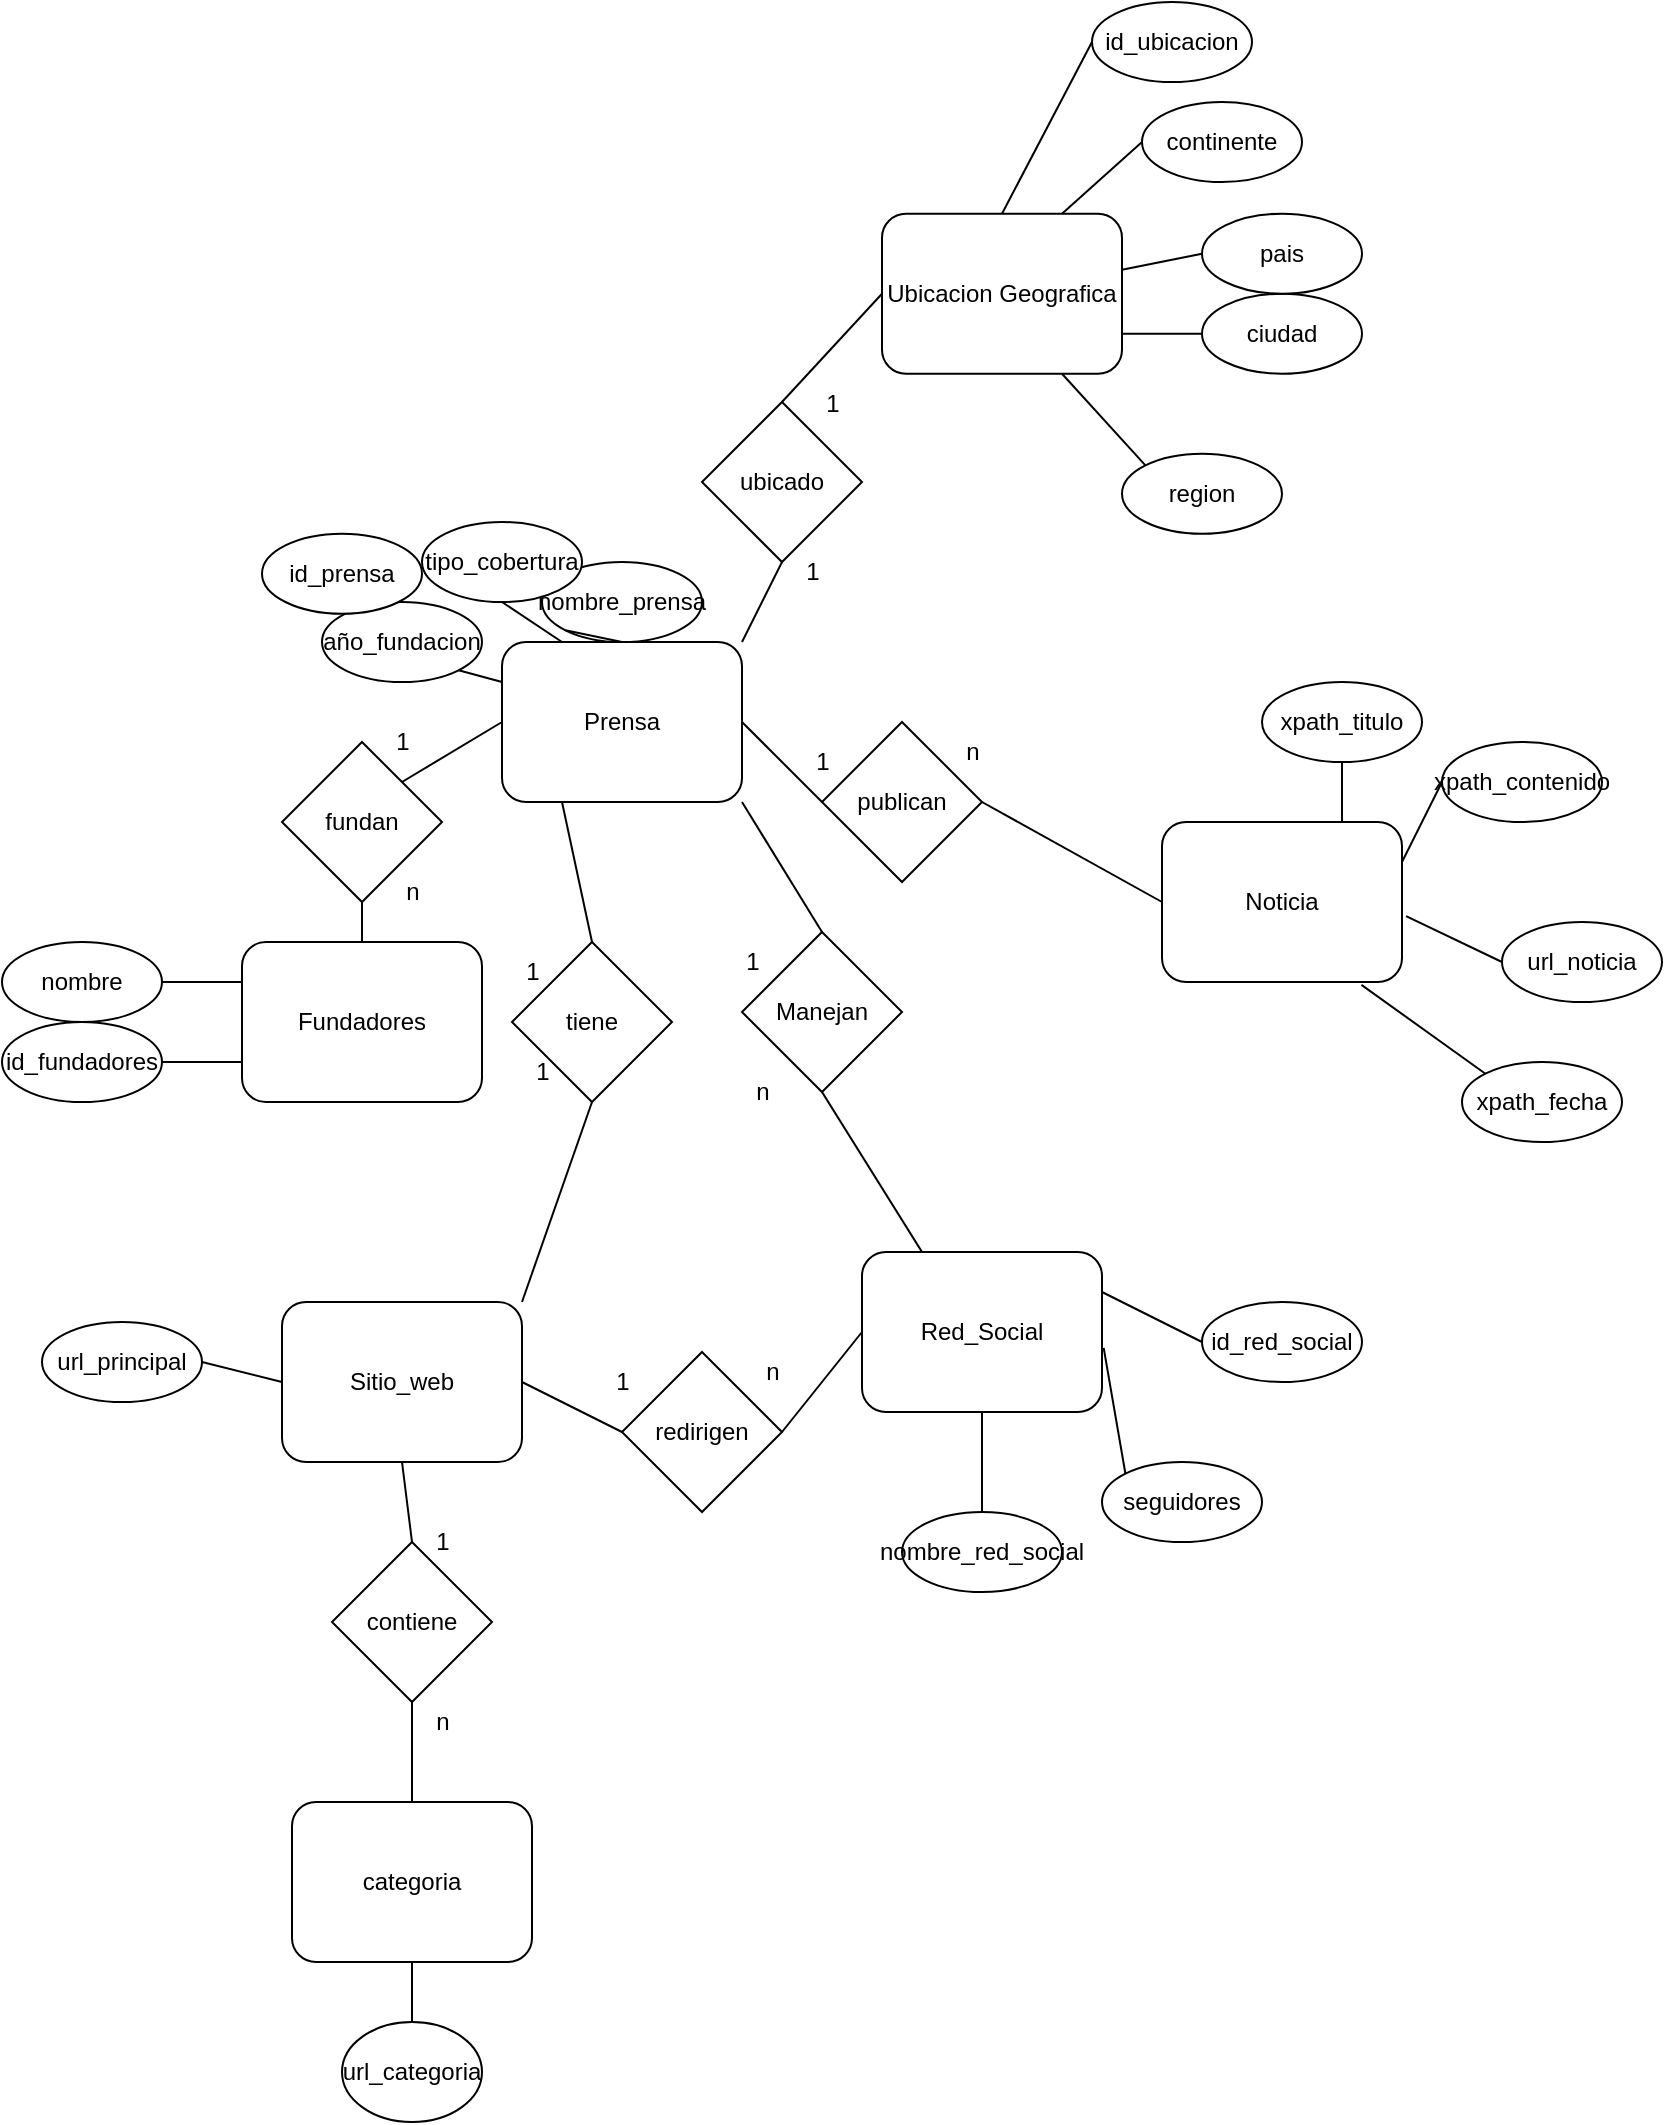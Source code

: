 <mxfile>
    <diagram id="XLQ9ZA8FXm9MJyRXNUf3" name="Page-1">
        <mxGraphModel dx="1318" dy="1760" grid="1" gridSize="10" guides="1" tooltips="1" connect="1" arrows="1" fold="1" page="1" pageScale="1" pageWidth="850" pageHeight="1100" math="0" shadow="0">
            <root>
                <mxCell id="0"/>
                <mxCell id="1" parent="0"/>
                <mxCell id="3" value="nombre_prensa" style="ellipse;whiteSpace=wrap;html=1;" parent="1" vertex="1">
                    <mxGeometry x="110" y="50" width="80" height="40" as="geometry"/>
                </mxCell>
                <mxCell id="5" value="ciudad" style="ellipse;whiteSpace=wrap;html=1;" parent="1" vertex="1">
                    <mxGeometry x="440" y="-84.14" width="80" height="40" as="geometry"/>
                </mxCell>
                <mxCell id="6" value="region" style="ellipse;whiteSpace=wrap;html=1;" parent="1" vertex="1">
                    <mxGeometry x="400" y="-4.14" width="80" height="40" as="geometry"/>
                </mxCell>
                <mxCell id="7" value="pais" style="ellipse;whiteSpace=wrap;html=1;" parent="1" vertex="1">
                    <mxGeometry x="440" y="-124.14" width="80" height="40" as="geometry"/>
                </mxCell>
                <mxCell id="8" value="continente" style="ellipse;whiteSpace=wrap;html=1;" parent="1" vertex="1">
                    <mxGeometry x="410" y="-180" width="80" height="40" as="geometry"/>
                </mxCell>
                <mxCell id="13" value="nombre" style="ellipse;whiteSpace=wrap;html=1;" parent="1" vertex="1">
                    <mxGeometry x="-160" y="240" width="80" height="40" as="geometry"/>
                </mxCell>
                <mxCell id="14" value="Fundadores" style="rounded=1;whiteSpace=wrap;html=1;" parent="1" vertex="1">
                    <mxGeometry x="-40" y="240" width="120" height="80" as="geometry"/>
                </mxCell>
                <mxCell id="42" style="edgeStyle=none;html=1;exitX=0.25;exitY=0;exitDx=0;exitDy=0;entryX=0.5;entryY=1;entryDx=0;entryDy=0;strokeColor=none;" parent="1" source="17" target="20" edge="1">
                    <mxGeometry relative="1" as="geometry"/>
                </mxCell>
                <mxCell id="17" value="Prensa" style="rounded=1;whiteSpace=wrap;html=1;" parent="1" vertex="1">
                    <mxGeometry x="90" y="90" width="120" height="80" as="geometry"/>
                </mxCell>
                <mxCell id="19" value="año_fundacion" style="ellipse;whiteSpace=wrap;html=1;" parent="1" vertex="1">
                    <mxGeometry y="70" width="80" height="40" as="geometry"/>
                </mxCell>
                <mxCell id="20" value="tipo_cobertura" style="ellipse;whiteSpace=wrap;html=1;" parent="1" vertex="1">
                    <mxGeometry x="50" y="30" width="80" height="40" as="geometry"/>
                </mxCell>
                <mxCell id="23" value="Ubicacion Geografica" style="rounded=1;whiteSpace=wrap;html=1;" parent="1" vertex="1">
                    <mxGeometry x="280" y="-124.14" width="120" height="80" as="geometry"/>
                </mxCell>
                <mxCell id="25" value="Red_Social" style="rounded=1;whiteSpace=wrap;html=1;" parent="1" vertex="1">
                    <mxGeometry x="270" y="395" width="120" height="80" as="geometry"/>
                </mxCell>
                <mxCell id="26" value="nombre_red_social" style="ellipse;whiteSpace=wrap;html=1;" parent="1" vertex="1">
                    <mxGeometry x="290" y="525" width="80" height="40" as="geometry"/>
                </mxCell>
                <mxCell id="28" value="id_fundadores" style="ellipse;whiteSpace=wrap;html=1;" parent="1" vertex="1">
                    <mxGeometry x="-160" y="280" width="80" height="40" as="geometry"/>
                </mxCell>
                <mxCell id="33" value="" style="endArrow=none;html=1;entryX=0.5;entryY=0;entryDx=0;entryDy=0;exitX=0.5;exitY=1;exitDx=0;exitDy=0;" parent="1" source="25" target="26" edge="1">
                    <mxGeometry width="50" height="50" relative="1" as="geometry">
                        <mxPoint x="490.0" y="295" as="sourcePoint"/>
                        <mxPoint x="510.0" y="285" as="targetPoint"/>
                    </mxGeometry>
                </mxCell>
                <mxCell id="35" value="" style="endArrow=none;html=1;entryX=0;entryY=0.5;entryDx=0;entryDy=0;exitX=0.75;exitY=0;exitDx=0;exitDy=0;" parent="1" source="23" target="8" edge="1">
                    <mxGeometry width="50" height="50" relative="1" as="geometry">
                        <mxPoint x="330" y="-114.14" as="sourcePoint"/>
                        <mxPoint x="411.716" y="-169.998" as="targetPoint"/>
                    </mxGeometry>
                </mxCell>
                <mxCell id="36" value="" style="endArrow=none;html=1;entryX=0;entryY=0.5;entryDx=0;entryDy=0;" parent="1" source="23" target="7" edge="1">
                    <mxGeometry width="50" height="50" relative="1" as="geometry">
                        <mxPoint x="380" y="-114.14" as="sourcePoint"/>
                        <mxPoint x="421.716" y="-159.998" as="targetPoint"/>
                    </mxGeometry>
                </mxCell>
                <mxCell id="37" value="" style="endArrow=none;html=1;entryX=0;entryY=0.5;entryDx=0;entryDy=0;exitX=1;exitY=0.75;exitDx=0;exitDy=0;" parent="1" source="23" target="5" edge="1">
                    <mxGeometry width="50" height="50" relative="1" as="geometry">
                        <mxPoint x="410" y="-86.14" as="sourcePoint"/>
                        <mxPoint x="450" y="-94.14" as="targetPoint"/>
                    </mxGeometry>
                </mxCell>
                <mxCell id="39" value="" style="endArrow=none;html=1;entryX=0.75;entryY=1;entryDx=0;entryDy=0;exitX=0;exitY=0;exitDx=0;exitDy=0;" parent="1" source="6" target="23" edge="1">
                    <mxGeometry width="50" height="50" relative="1" as="geometry">
                        <mxPoint x="420" y="-76.14" as="sourcePoint"/>
                        <mxPoint x="460" y="-84.14" as="targetPoint"/>
                    </mxGeometry>
                </mxCell>
                <mxCell id="40" value="" style="endArrow=none;html=1;entryX=1;entryY=1;entryDx=0;entryDy=0;exitX=0;exitY=0.25;exitDx=0;exitDy=0;" parent="1" source="17" target="19" edge="1">
                    <mxGeometry width="50" height="50" relative="1" as="geometry">
                        <mxPoint x="10" y="400" as="sourcePoint"/>
                        <mxPoint x="60" y="350" as="targetPoint"/>
                    </mxGeometry>
                </mxCell>
                <mxCell id="43" value="" style="endArrow=none;html=1;entryX=0.5;entryY=1;entryDx=0;entryDy=0;exitX=0.25;exitY=0;exitDx=0;exitDy=0;" parent="1" source="17" target="20" edge="1">
                    <mxGeometry width="50" height="50" relative="1" as="geometry">
                        <mxPoint x="160" y="115.86" as="sourcePoint"/>
                        <mxPoint x="108.284" y="70.002" as="targetPoint"/>
                    </mxGeometry>
                </mxCell>
                <mxCell id="45" value="" style="endArrow=none;html=1;entryX=0;entryY=1;entryDx=0;entryDy=0;exitX=0.5;exitY=0;exitDx=0;exitDy=0;" parent="1" source="17" target="3" edge="1">
                    <mxGeometry width="50" height="50" relative="1" as="geometry">
                        <mxPoint x="301.72" y="149.86" as="sourcePoint"/>
                        <mxPoint x="250.004" y="104.002" as="targetPoint"/>
                    </mxGeometry>
                </mxCell>
                <mxCell id="46" value="" style="endArrow=none;html=1;entryX=1;entryY=0.5;entryDx=0;entryDy=0;exitX=0;exitY=0.25;exitDx=0;exitDy=0;" parent="1" source="14" target="13" edge="1">
                    <mxGeometry width="50" height="50" relative="1" as="geometry">
                        <mxPoint x="11.72" y="230" as="sourcePoint"/>
                        <mxPoint x="-39.996" y="184.142" as="targetPoint"/>
                    </mxGeometry>
                </mxCell>
                <mxCell id="47" value="" style="endArrow=none;html=1;entryX=1;entryY=0.5;entryDx=0;entryDy=0;exitX=0;exitY=0.75;exitDx=0;exitDy=0;" parent="1" source="14" target="28" edge="1">
                    <mxGeometry width="50" height="50" relative="1" as="geometry">
                        <mxPoint x="-30" y="270" as="sourcePoint"/>
                        <mxPoint x="-70" y="270" as="targetPoint"/>
                    </mxGeometry>
                </mxCell>
                <mxCell id="54" value="Noticia" style="rounded=1;whiteSpace=wrap;html=1;" parent="1" vertex="1">
                    <mxGeometry x="420" y="180" width="120" height="80" as="geometry"/>
                </mxCell>
                <mxCell id="55" value="url_noticia" style="ellipse;whiteSpace=wrap;html=1;" parent="1" vertex="1">
                    <mxGeometry x="590" y="230" width="80" height="40" as="geometry"/>
                </mxCell>
                <mxCell id="57" value="" style="endArrow=none;html=1;entryX=0;entryY=0.5;entryDx=0;entryDy=0;exitX=1.017;exitY=0.588;exitDx=0;exitDy=0;exitPerimeter=0;" parent="1" source="54" target="55" edge="1">
                    <mxGeometry width="50" height="50" relative="1" as="geometry">
                        <mxPoint x="440" y="170" as="sourcePoint"/>
                        <mxPoint x="418.57" y="115" as="targetPoint"/>
                    </mxGeometry>
                </mxCell>
                <mxCell id="58" value="xpath_fecha" style="ellipse;whiteSpace=wrap;html=1;" parent="1" vertex="1">
                    <mxGeometry x="570" y="300" width="80" height="40" as="geometry"/>
                </mxCell>
                <mxCell id="59" value="xpath_titulo" style="ellipse;whiteSpace=wrap;html=1;" parent="1" vertex="1">
                    <mxGeometry x="470" y="110" width="80" height="40" as="geometry"/>
                </mxCell>
                <mxCell id="60" value="xpath_contenido" style="ellipse;whiteSpace=wrap;html=1;" parent="1" vertex="1">
                    <mxGeometry x="560" y="140" width="80" height="40" as="geometry"/>
                </mxCell>
                <mxCell id="62" value="" style="endArrow=none;html=1;entryX=0;entryY=0;entryDx=0;entryDy=0;exitX=0.831;exitY=1.018;exitDx=0;exitDy=0;exitPerimeter=0;" parent="1" source="54" target="58" edge="1">
                    <mxGeometry width="50" height="50" relative="1" as="geometry">
                        <mxPoint x="530" y="260" as="sourcePoint"/>
                        <mxPoint x="430.0" y="160.0" as="targetPoint"/>
                    </mxGeometry>
                </mxCell>
                <mxCell id="65" value="" style="endArrow=none;html=1;entryX=0.5;entryY=1;entryDx=0;entryDy=0;exitX=0.75;exitY=0;exitDx=0;exitDy=0;" parent="1" source="54" target="59" edge="1">
                    <mxGeometry width="50" height="50" relative="1" as="geometry">
                        <mxPoint x="525.96" y="172.2" as="sourcePoint"/>
                        <mxPoint x="494.04" y="150" as="targetPoint"/>
                    </mxGeometry>
                </mxCell>
                <mxCell id="66" value="" style="endArrow=none;html=1;entryX=1;entryY=0.25;entryDx=0;entryDy=0;exitX=0;exitY=0.5;exitDx=0;exitDy=0;" parent="1" source="60" target="54" edge="1">
                    <mxGeometry width="50" height="50" relative="1" as="geometry">
                        <mxPoint x="581.92" y="220" as="sourcePoint"/>
                        <mxPoint x="550.0" y="197.8" as="targetPoint"/>
                    </mxGeometry>
                </mxCell>
                <mxCell id="68" value="fundan" style="rhombus;whiteSpace=wrap;html=1;" parent="1" vertex="1">
                    <mxGeometry x="-20" y="140" width="80" height="80" as="geometry"/>
                </mxCell>
                <mxCell id="70" value="" style="endArrow=none;html=1;exitX=0.5;exitY=0;exitDx=0;exitDy=0;entryX=0.5;entryY=1;entryDx=0;entryDy=0;" parent="1" source="14" target="68" edge="1">
                    <mxGeometry width="50" height="50" relative="1" as="geometry">
                        <mxPoint x="130" y="100" as="sourcePoint"/>
                        <mxPoint x="70" y="230" as="targetPoint"/>
                    </mxGeometry>
                </mxCell>
                <mxCell id="72" value="" style="endArrow=none;html=1;entryX=1;entryY=0;entryDx=0;entryDy=0;exitX=0;exitY=0.5;exitDx=0;exitDy=0;" parent="1" source="17" target="68" edge="1">
                    <mxGeometry width="50" height="50" relative="1" as="geometry">
                        <mxPoint x="100" y="120" as="sourcePoint"/>
                        <mxPoint x="78.284" y="114.142" as="targetPoint"/>
                    </mxGeometry>
                </mxCell>
                <mxCell id="73" value="n" style="text;html=1;align=center;verticalAlign=middle;resizable=0;points=[];autosize=1;strokeColor=none;fillColor=none;" parent="1" vertex="1">
                    <mxGeometry x="30" y="200" width="30" height="30" as="geometry"/>
                </mxCell>
                <mxCell id="76" value="Manejan" style="rhombus;whiteSpace=wrap;html=1;" parent="1" vertex="1">
                    <mxGeometry x="210" y="235" width="80" height="80" as="geometry"/>
                </mxCell>
                <mxCell id="78" value="" style="endArrow=none;html=1;entryX=0.5;entryY=1;entryDx=0;entryDy=0;exitX=0.25;exitY=0;exitDx=0;exitDy=0;" parent="1" source="25" target="76" edge="1">
                    <mxGeometry width="50" height="50" relative="1" as="geometry">
                        <mxPoint x="370" y="200" as="sourcePoint"/>
                        <mxPoint x="358.08" y="167.8" as="targetPoint"/>
                    </mxGeometry>
                </mxCell>
                <mxCell id="80" value="" style="endArrow=none;html=1;entryX=0.5;entryY=0;entryDx=0;entryDy=0;exitX=1;exitY=1;exitDx=0;exitDy=0;" parent="1" source="17" target="76" edge="1">
                    <mxGeometry width="50" height="50" relative="1" as="geometry">
                        <mxPoint x="270" y="410" as="sourcePoint"/>
                        <mxPoint x="240" y="330" as="targetPoint"/>
                    </mxGeometry>
                </mxCell>
                <mxCell id="81" value="n" style="text;html=1;align=center;verticalAlign=middle;resizable=0;points=[];autosize=1;strokeColor=none;fillColor=none;" parent="1" vertex="1">
                    <mxGeometry x="205" y="300" width="30" height="30" as="geometry"/>
                </mxCell>
                <mxCell id="82" value="1" style="text;html=1;align=center;verticalAlign=middle;resizable=0;points=[];autosize=1;strokeColor=none;fillColor=none;" parent="1" vertex="1">
                    <mxGeometry x="200" y="235" width="30" height="30" as="geometry"/>
                </mxCell>
                <mxCell id="85" value="1" style="text;html=1;align=center;verticalAlign=middle;resizable=0;points=[];autosize=1;strokeColor=none;fillColor=none;" parent="1" vertex="1">
                    <mxGeometry x="25" y="125" width="30" height="30" as="geometry"/>
                </mxCell>
                <mxCell id="88" value="ubicado" style="rhombus;whiteSpace=wrap;html=1;" parent="1" vertex="1">
                    <mxGeometry x="190" y="-30" width="80" height="80" as="geometry"/>
                </mxCell>
                <mxCell id="90" value="" style="endArrow=none;html=1;entryX=0.5;entryY=1;entryDx=0;entryDy=0;" parent="1" target="88" edge="1">
                    <mxGeometry width="50" height="50" relative="1" as="geometry">
                        <mxPoint x="210" y="90" as="sourcePoint"/>
                        <mxPoint x="220" y="260" as="targetPoint"/>
                    </mxGeometry>
                </mxCell>
                <mxCell id="92" value="" style="endArrow=none;html=1;entryX=0;entryY=0.5;entryDx=0;entryDy=0;exitX=0.5;exitY=0;exitDx=0;exitDy=0;" parent="1" source="88" target="23" edge="1">
                    <mxGeometry width="50" height="50" relative="1" as="geometry">
                        <mxPoint x="220" y="100" as="sourcePoint"/>
                        <mxPoint x="240" y="60" as="targetPoint"/>
                    </mxGeometry>
                </mxCell>
                <mxCell id="93" value="1" style="text;html=1;align=center;verticalAlign=middle;resizable=0;points=[];autosize=1;strokeColor=none;fillColor=none;" parent="1" vertex="1">
                    <mxGeometry x="240" y="-44.14" width="30" height="30" as="geometry"/>
                </mxCell>
                <mxCell id="94" value="1" style="text;html=1;align=center;verticalAlign=middle;resizable=0;points=[];autosize=1;strokeColor=none;fillColor=none;" parent="1" vertex="1">
                    <mxGeometry x="230" y="40" width="30" height="30" as="geometry"/>
                </mxCell>
                <mxCell id="96" value="publican" style="rhombus;whiteSpace=wrap;html=1;" parent="1" vertex="1">
                    <mxGeometry x="250" y="130" width="80" height="80" as="geometry"/>
                </mxCell>
                <mxCell id="98" value="" style="endArrow=none;html=1;entryX=0;entryY=0.5;entryDx=0;entryDy=0;exitX=1;exitY=0.5;exitDx=0;exitDy=0;" parent="1" source="17" target="96" edge="1">
                    <mxGeometry width="50" height="50" relative="1" as="geometry">
                        <mxPoint x="220" y="100" as="sourcePoint"/>
                        <mxPoint x="240" y="60" as="targetPoint"/>
                    </mxGeometry>
                </mxCell>
                <mxCell id="99" value="" style="endArrow=none;html=1;entryX=0;entryY=0.5;entryDx=0;entryDy=0;" parent="1" target="54" edge="1">
                    <mxGeometry width="50" height="50" relative="1" as="geometry">
                        <mxPoint x="330" y="170" as="sourcePoint"/>
                        <mxPoint x="260" y="180" as="targetPoint"/>
                    </mxGeometry>
                </mxCell>
                <mxCell id="100" value="1" style="text;html=1;align=center;verticalAlign=middle;resizable=0;points=[];autosize=1;strokeColor=none;fillColor=none;" parent="1" vertex="1">
                    <mxGeometry x="235" y="135" width="30" height="30" as="geometry"/>
                </mxCell>
                <mxCell id="101" value="n" style="text;html=1;align=center;verticalAlign=middle;resizable=0;points=[];autosize=1;strokeColor=none;fillColor=none;" parent="1" vertex="1">
                    <mxGeometry x="310" y="130" width="30" height="30" as="geometry"/>
                </mxCell>
                <mxCell id="104" value="seguidores" style="ellipse;whiteSpace=wrap;html=1;" parent="1" vertex="1">
                    <mxGeometry x="390" y="500" width="80" height="40" as="geometry"/>
                </mxCell>
                <mxCell id="105" value="" style="endArrow=none;html=1;entryX=0;entryY=0;entryDx=0;entryDy=0;exitX=1.007;exitY=0.599;exitDx=0;exitDy=0;exitPerimeter=0;" parent="1" source="25" target="104" edge="1">
                    <mxGeometry width="50" height="50" relative="1" as="geometry">
                        <mxPoint x="388" y="487" as="sourcePoint"/>
                        <mxPoint x="420" y="525" as="targetPoint"/>
                    </mxGeometry>
                </mxCell>
                <mxCell id="106" value="categoria" style="rounded=1;whiteSpace=wrap;html=1;" parent="1" vertex="1">
                    <mxGeometry x="-15" y="670" width="120" height="80" as="geometry"/>
                </mxCell>
                <mxCell id="107" value="url_categoria" style="ellipse;whiteSpace=wrap;html=1;" parent="1" vertex="1">
                    <mxGeometry x="10" y="780" width="70" height="50" as="geometry"/>
                </mxCell>
                <mxCell id="108" value="Sitio_web" style="rounded=1;whiteSpace=wrap;html=1;" parent="1" vertex="1">
                    <mxGeometry x="-20" y="420" width="120" height="80" as="geometry"/>
                </mxCell>
                <mxCell id="109" value="redirigen" style="rhombus;whiteSpace=wrap;html=1;" parent="1" vertex="1">
                    <mxGeometry x="150" y="445" width="80" height="80" as="geometry"/>
                </mxCell>
                <mxCell id="110" value="tiene" style="rhombus;whiteSpace=wrap;html=1;" parent="1" vertex="1">
                    <mxGeometry x="95" y="240" width="80" height="80" as="geometry"/>
                </mxCell>
                <mxCell id="111" value="1" style="text;html=1;align=center;verticalAlign=middle;resizable=0;points=[];autosize=1;strokeColor=none;fillColor=none;" parent="1" vertex="1">
                    <mxGeometry x="90" y="240" width="30" height="30" as="geometry"/>
                </mxCell>
                <mxCell id="112" value="1" style="text;html=1;align=center;verticalAlign=middle;resizable=0;points=[];autosize=1;strokeColor=none;fillColor=none;" parent="1" vertex="1">
                    <mxGeometry x="95" y="290" width="30" height="30" as="geometry"/>
                </mxCell>
                <mxCell id="113" value="" style="endArrow=none;html=1;entryX=0.5;entryY=0;entryDx=0;entryDy=0;exitX=0.25;exitY=1;exitDx=0;exitDy=0;" parent="1" source="17" target="110" edge="1">
                    <mxGeometry width="50" height="50" relative="1" as="geometry">
                        <mxPoint x="200.92" y="183.76" as="sourcePoint"/>
                        <mxPoint x="260" y="245" as="targetPoint"/>
                    </mxGeometry>
                </mxCell>
                <mxCell id="115" value="" style="endArrow=none;html=1;entryX=1;entryY=0;entryDx=0;entryDy=0;exitX=0.5;exitY=1;exitDx=0;exitDy=0;" parent="1" source="110" target="108" edge="1">
                    <mxGeometry width="50" height="50" relative="1" as="geometry">
                        <mxPoint x="130" y="180" as="sourcePoint"/>
                        <mxPoint x="145" y="250" as="targetPoint"/>
                    </mxGeometry>
                </mxCell>
                <mxCell id="117" value="" style="endArrow=none;html=1;entryX=0;entryY=0.5;entryDx=0;entryDy=0;exitX=1;exitY=0.5;exitDx=0;exitDy=0;startArrow=none;" parent="1" source="109" target="25" edge="1">
                    <mxGeometry width="50" height="50" relative="1" as="geometry">
                        <mxPoint x="250" y="465" as="sourcePoint"/>
                        <mxPoint x="260" y="325" as="targetPoint"/>
                    </mxGeometry>
                </mxCell>
                <mxCell id="118" value="" style="endArrow=none;html=1;entryX=0;entryY=0.5;entryDx=0;entryDy=0;exitX=1;exitY=0.5;exitDx=0;exitDy=0;" parent="1" source="108" target="109" edge="1">
                    <mxGeometry width="50" height="50" relative="1" as="geometry">
                        <mxPoint x="240" y="495" as="sourcePoint"/>
                        <mxPoint x="280" y="445" as="targetPoint"/>
                    </mxGeometry>
                </mxCell>
                <mxCell id="121" value="1" style="text;html=1;align=center;verticalAlign=middle;resizable=0;points=[];autosize=1;strokeColor=none;fillColor=none;" parent="1" vertex="1">
                    <mxGeometry x="135" y="445" width="30" height="30" as="geometry"/>
                </mxCell>
                <mxCell id="122" value="n" style="text;html=1;align=center;verticalAlign=middle;resizable=0;points=[];autosize=1;strokeColor=none;fillColor=none;" parent="1" vertex="1">
                    <mxGeometry x="210" y="440" width="30" height="30" as="geometry"/>
                </mxCell>
                <mxCell id="124" value="contiene" style="rhombus;whiteSpace=wrap;html=1;" parent="1" vertex="1">
                    <mxGeometry x="5" y="540" width="80" height="80" as="geometry"/>
                </mxCell>
                <mxCell id="125" value="" style="endArrow=none;html=1;entryX=0.5;entryY=0;entryDx=0;entryDy=0;exitX=0.5;exitY=1;exitDx=0;exitDy=0;" parent="1" source="124" target="106" edge="1">
                    <mxGeometry width="50" height="50" relative="1" as="geometry">
                        <mxPoint x="110" y="470" as="sourcePoint"/>
                        <mxPoint x="160" y="495" as="targetPoint"/>
                    </mxGeometry>
                </mxCell>
                <mxCell id="126" value="" style="endArrow=none;html=1;entryX=0.5;entryY=0;entryDx=0;entryDy=0;exitX=0.5;exitY=1;exitDx=0;exitDy=0;" parent="1" source="108" target="124" edge="1">
                    <mxGeometry width="50" height="50" relative="1" as="geometry">
                        <mxPoint x="55" y="630" as="sourcePoint"/>
                        <mxPoint x="55" y="680" as="targetPoint"/>
                    </mxGeometry>
                </mxCell>
                <mxCell id="127" value="1" style="text;html=1;align=center;verticalAlign=middle;resizable=0;points=[];autosize=1;strokeColor=none;fillColor=none;" parent="1" vertex="1">
                    <mxGeometry x="45" y="525" width="30" height="30" as="geometry"/>
                </mxCell>
                <mxCell id="128" value="n" style="text;html=1;align=center;verticalAlign=middle;resizable=0;points=[];autosize=1;strokeColor=none;fillColor=none;" parent="1" vertex="1">
                    <mxGeometry x="45" y="615" width="30" height="30" as="geometry"/>
                </mxCell>
                <mxCell id="131" value="url_principal" style="ellipse;whiteSpace=wrap;html=1;" parent="1" vertex="1">
                    <mxGeometry x="-140" y="430" width="80" height="40" as="geometry"/>
                </mxCell>
                <mxCell id="132" value="id_ubicacion" style="ellipse;whiteSpace=wrap;html=1;" parent="1" vertex="1">
                    <mxGeometry x="385" y="-230" width="80" height="40" as="geometry"/>
                </mxCell>
                <mxCell id="133" value="" style="endArrow=none;html=1;exitX=0.5;exitY=0;exitDx=0;exitDy=0;entryX=0;entryY=0.5;entryDx=0;entryDy=0;" parent="1" source="23" target="132" edge="1">
                    <mxGeometry width="50" height="50" relative="1" as="geometry">
                        <mxPoint x="380.0" y="-114.14" as="sourcePoint"/>
                        <mxPoint x="380" y="-210" as="targetPoint"/>
                    </mxGeometry>
                </mxCell>
                <mxCell id="135" value="id_red_social" style="ellipse;whiteSpace=wrap;html=1;" parent="1" vertex="1">
                    <mxGeometry x="440" y="420" width="80" height="40" as="geometry"/>
                </mxCell>
                <mxCell id="136" value="" style="endArrow=none;html=1;entryX=0;entryY=0.5;entryDx=0;entryDy=0;exitX=1;exitY=0.25;exitDx=0;exitDy=0;" parent="1" source="25" target="135" edge="1">
                    <mxGeometry width="50" height="50" relative="1" as="geometry">
                        <mxPoint x="450" y="390" as="sourcePoint"/>
                        <mxPoint x="411.716" y="515.858" as="targetPoint"/>
                    </mxGeometry>
                </mxCell>
                <mxCell id="137" value="id_prensa" style="ellipse;whiteSpace=wrap;html=1;" parent="1" vertex="1">
                    <mxGeometry x="-30" y="35.86" width="80" height="40" as="geometry"/>
                </mxCell>
                <mxCell id="138" value="" style="endArrow=none;html=1;entryX=1;entryY=0.5;entryDx=0;entryDy=0;exitX=0;exitY=0.5;exitDx=0;exitDy=0;" edge="1" parent="1" source="108" target="131">
                    <mxGeometry width="50" height="50" relative="1" as="geometry">
                        <mxPoint x="-130" y="550" as="sourcePoint"/>
                        <mxPoint x="-80" y="500" as="targetPoint"/>
                    </mxGeometry>
                </mxCell>
                <mxCell id="139" value="" style="endArrow=none;html=1;entryX=0.5;entryY=1;entryDx=0;entryDy=0;exitX=0.5;exitY=0;exitDx=0;exitDy=0;" edge="1" parent="1" source="107" target="106">
                    <mxGeometry width="50" height="50" relative="1" as="geometry">
                        <mxPoint x="140" y="840" as="sourcePoint"/>
                        <mxPoint x="190" y="790" as="targetPoint"/>
                    </mxGeometry>
                </mxCell>
            </root>
        </mxGraphModel>
    </diagram>
</mxfile>